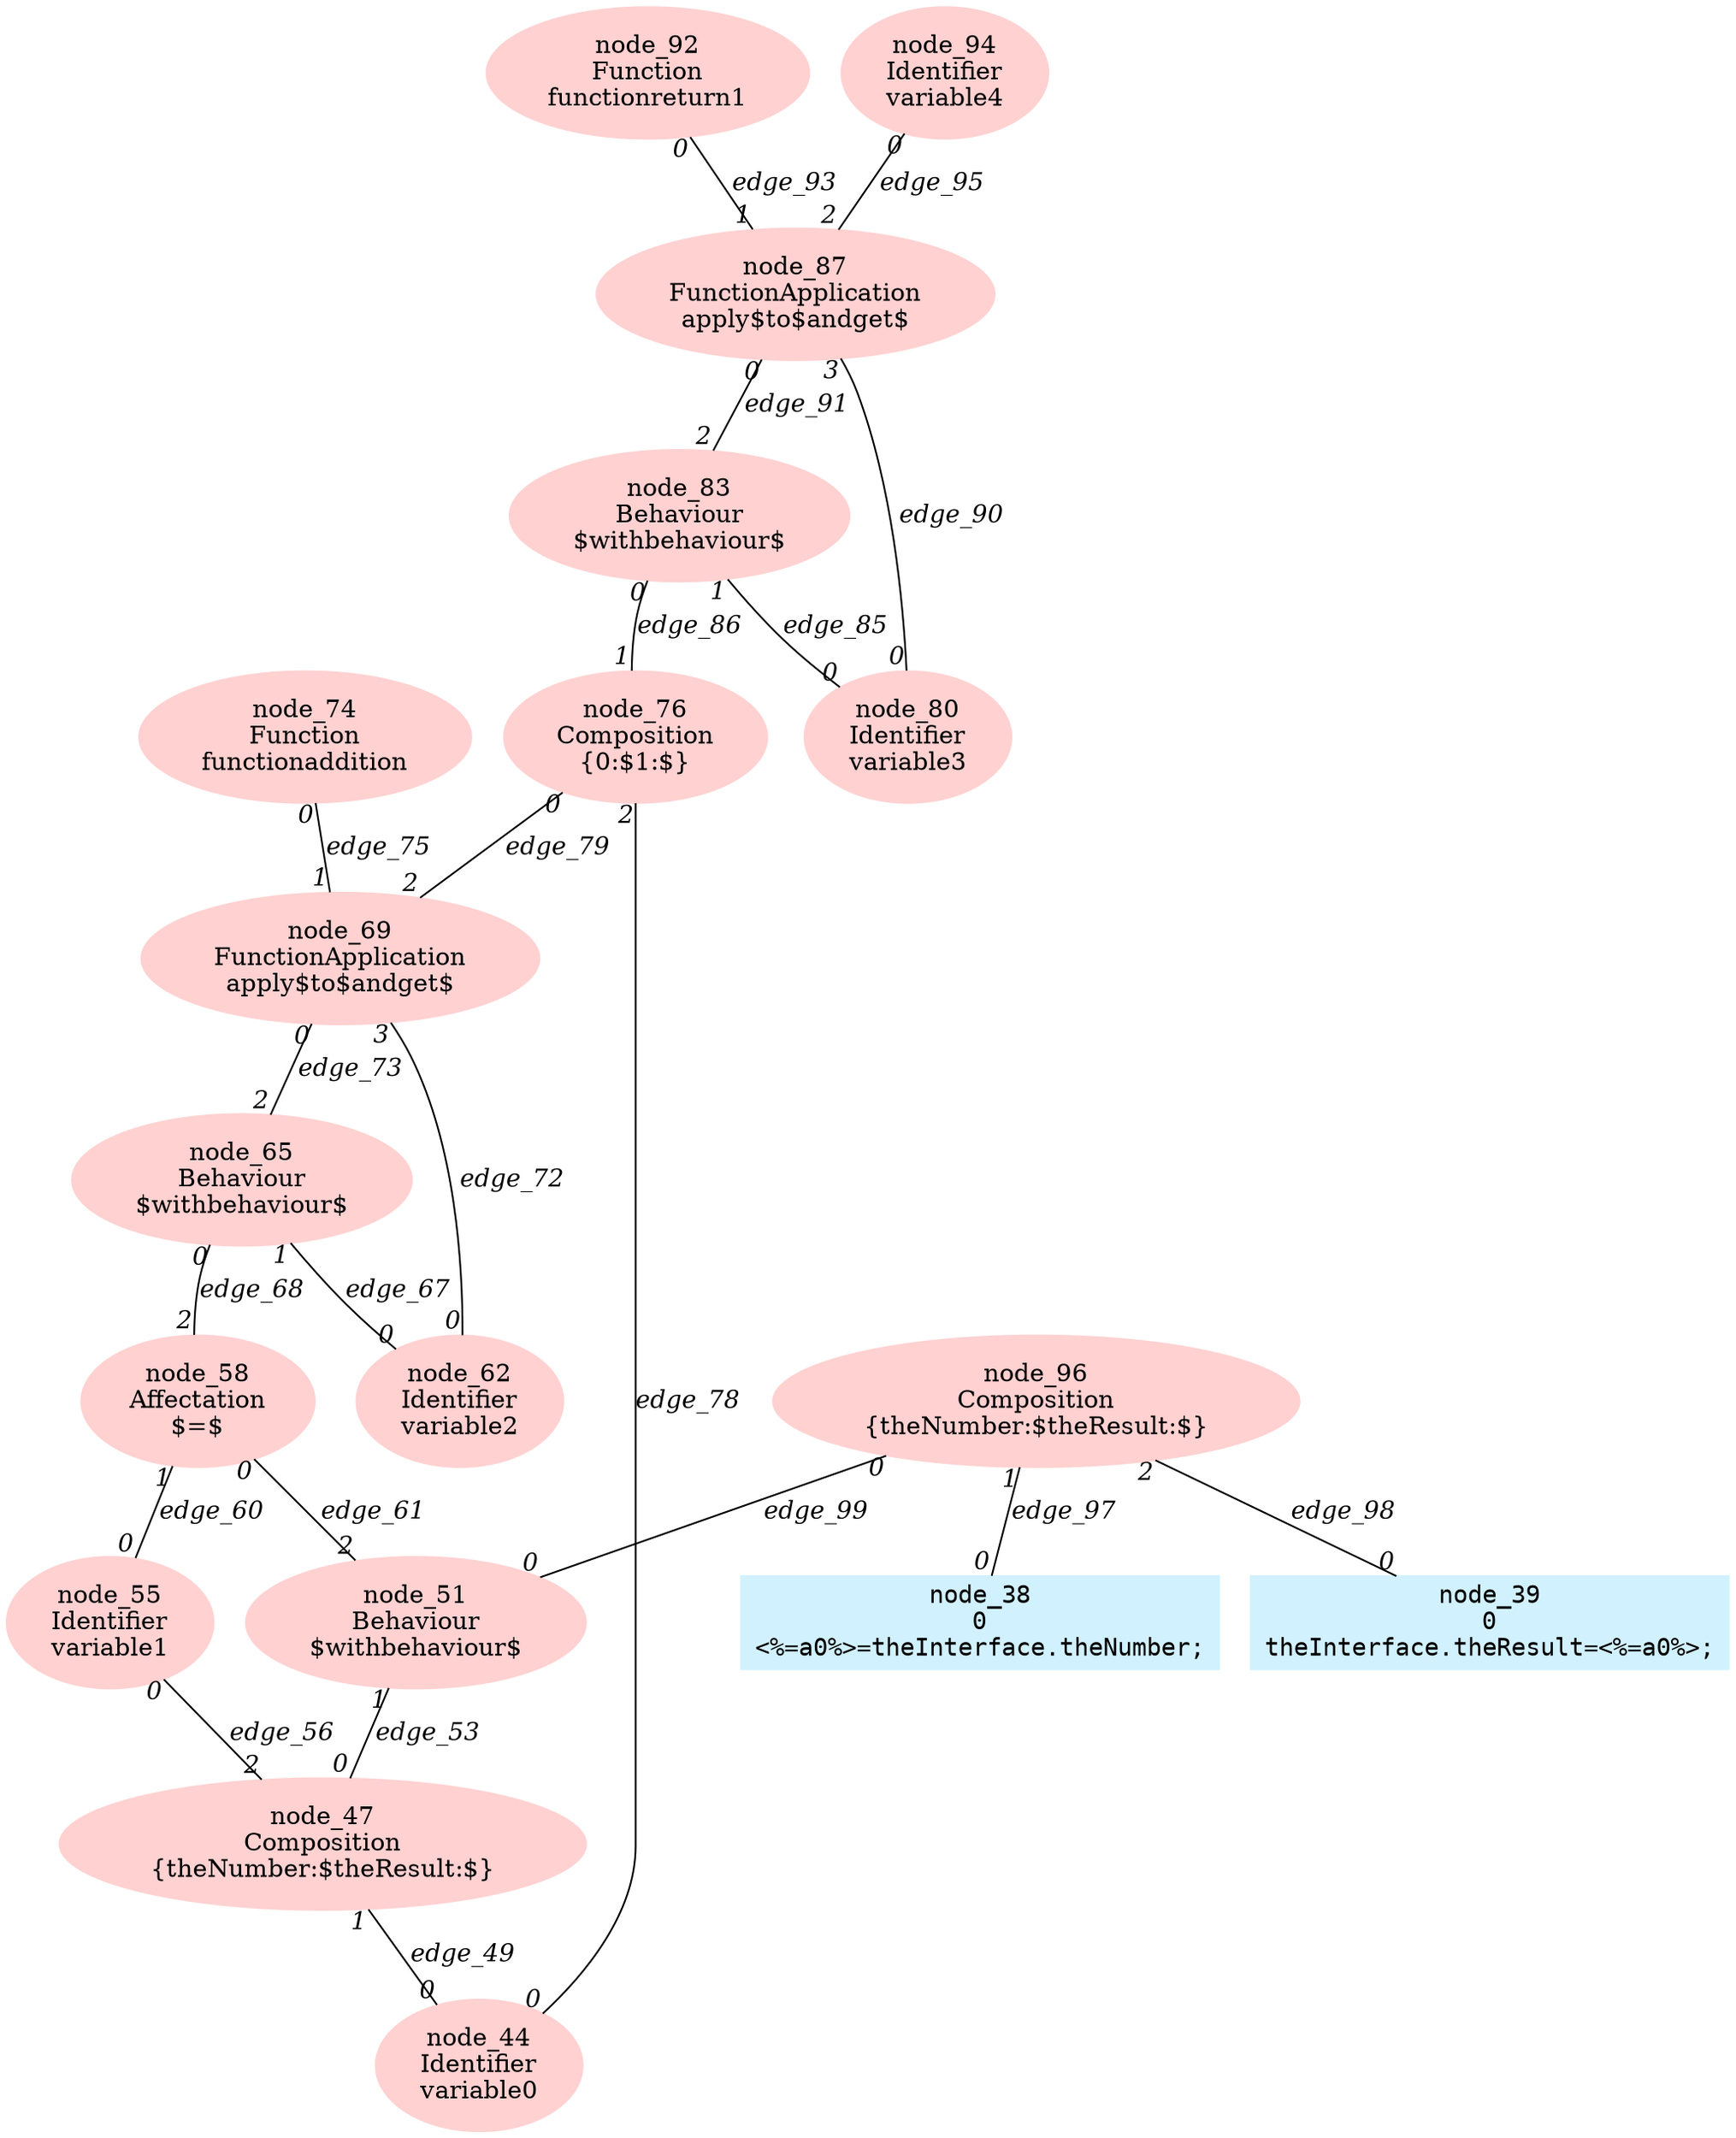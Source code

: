digraph g{node_44 [shape=ellipse, style=filled, color="#ffd1d1", label="node_44
Identifier
variable0" ]
node_47 [shape=ellipse, style=filled, color="#ffd1d1", label="node_47
Composition
{theNumber:$theResult:$}" ]
node_51 [shape=ellipse, style=filled, color="#ffd1d1", label="node_51
Behaviour
$withbehaviour$" ]
node_55 [shape=ellipse, style=filled, color="#ffd1d1", label="node_55
Identifier
variable1" ]
node_58 [shape=ellipse, style=filled, color="#ffd1d1", label="node_58
Affectation
$=$" ]
node_62 [shape=ellipse, style=filled, color="#ffd1d1", label="node_62
Identifier
variable2" ]
node_65 [shape=ellipse, style=filled, color="#ffd1d1", label="node_65
Behaviour
$withbehaviour$" ]
node_69 [shape=ellipse, style=filled, color="#ffd1d1", label="node_69
FunctionApplication
apply$to$andget$" ]
node_74 [shape=ellipse, style=filled, color="#ffd1d1", label="node_74
Function
functionaddition" ]
node_76 [shape=ellipse, style=filled, color="#ffd1d1", label="node_76
Composition
{0:$1:$}" ]
node_80 [shape=ellipse, style=filled, color="#ffd1d1", label="node_80
Identifier
variable3" ]
node_83 [shape=ellipse, style=filled, color="#ffd1d1", label="node_83
Behaviour
$withbehaviour$" ]
node_87 [shape=ellipse, style=filled, color="#ffd1d1", label="node_87
FunctionApplication
apply$to$andget$" ]
node_92 [shape=ellipse, style=filled, color="#ffd1d1", label="node_92
Function
functionreturn1" ]
node_94 [shape=ellipse, style=filled, color="#ffd1d1", label="node_94
Identifier
variable4" ]
node_96 [shape=ellipse, style=filled, color="#ffd1d1", label="node_96
Composition
{theNumber:$theResult:$}" ]
node_38 [shape=box, style=filled, color="#d1f1ff", fontname="Courier", label="node_38
0
<%=a0%>=theInterface.theNumber;
" ]
node_39 [shape=box, style=filled, color="#d1f1ff", fontname="Courier", label="node_39
0
theInterface.theResult=<%=a0%>;
" ]
node_47 -> node_44 [dir=none, arrowHead=none, fontname="Times-Italic", label="edge_49",  headlabel="0", taillabel="1" ]
node_51 -> node_47 [dir=none, arrowHead=none, fontname="Times-Italic", label="edge_53",  headlabel="0", taillabel="1" ]
node_55 -> node_47 [dir=none, arrowHead=none, fontname="Times-Italic", label="edge_56",  headlabel="2", taillabel="0" ]
node_58 -> node_55 [dir=none, arrowHead=none, fontname="Times-Italic", label="edge_60",  headlabel="0", taillabel="1" ]
node_58 -> node_51 [dir=none, arrowHead=none, fontname="Times-Italic", label="edge_61",  headlabel="2", taillabel="0" ]
node_65 -> node_62 [dir=none, arrowHead=none, fontname="Times-Italic", label="edge_67",  headlabel="0", taillabel="1" ]
node_65 -> node_58 [dir=none, arrowHead=none, fontname="Times-Italic", label="edge_68",  headlabel="2", taillabel="0" ]
node_69 -> node_62 [dir=none, arrowHead=none, fontname="Times-Italic", label="edge_72",  headlabel="0", taillabel="3" ]
node_69 -> node_65 [dir=none, arrowHead=none, fontname="Times-Italic", label="edge_73",  headlabel="2", taillabel="0" ]
node_74 -> node_69 [dir=none, arrowHead=none, fontname="Times-Italic", label="edge_75",  headlabel="1", taillabel="0" ]
node_76 -> node_44 [dir=none, arrowHead=none, fontname="Times-Italic", label="edge_78",  headlabel="0", taillabel="2" ]
node_76 -> node_69 [dir=none, arrowHead=none, fontname="Times-Italic", label="edge_79",  headlabel="2", taillabel="0" ]
node_83 -> node_80 [dir=none, arrowHead=none, fontname="Times-Italic", label="edge_85",  headlabel="0", taillabel="1" ]
node_83 -> node_76 [dir=none, arrowHead=none, fontname="Times-Italic", label="edge_86",  headlabel="1", taillabel="0" ]
node_87 -> node_80 [dir=none, arrowHead=none, fontname="Times-Italic", label="edge_90",  headlabel="0", taillabel="3" ]
node_87 -> node_83 [dir=none, arrowHead=none, fontname="Times-Italic", label="edge_91",  headlabel="2", taillabel="0" ]
node_92 -> node_87 [dir=none, arrowHead=none, fontname="Times-Italic", label="edge_93",  headlabel="1", taillabel="0" ]
node_94 -> node_87 [dir=none, arrowHead=none, fontname="Times-Italic", label="edge_95",  headlabel="2", taillabel="0" ]
node_96 -> node_38 [dir=none, arrowHead=none, fontname="Times-Italic", label="edge_97",  headlabel="0", taillabel="1" ]
node_96 -> node_39 [dir=none, arrowHead=none, fontname="Times-Italic", label="edge_98",  headlabel="0", taillabel="2" ]
node_96 -> node_51 [dir=none, arrowHead=none, fontname="Times-Italic", label="edge_99",  headlabel="0", taillabel="0" ]
}